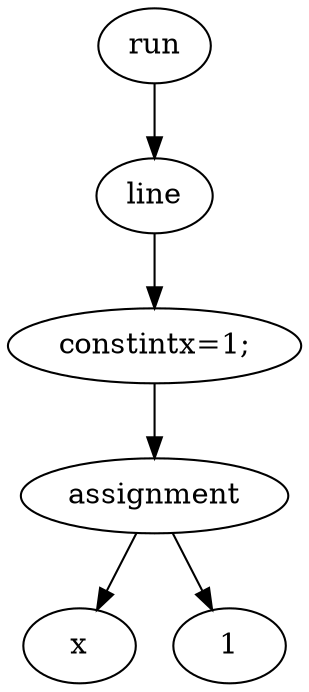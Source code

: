 digraph {
	8739036218483 [label=run]
	8739036218405 [label=line]
	8739036218483 -> 8739036218405
	8739036218564 [label="constintx=1;"]
	8739036218405 -> 8739036218564
	8739036218576 [label=assignment]
	8739036218564 -> 8739036218576
	8739036218462 [label=x]
	8739036218576 -> 8739036218462
	8739036218648 [label=1]
	8739036218576 -> 8739036218648
}
